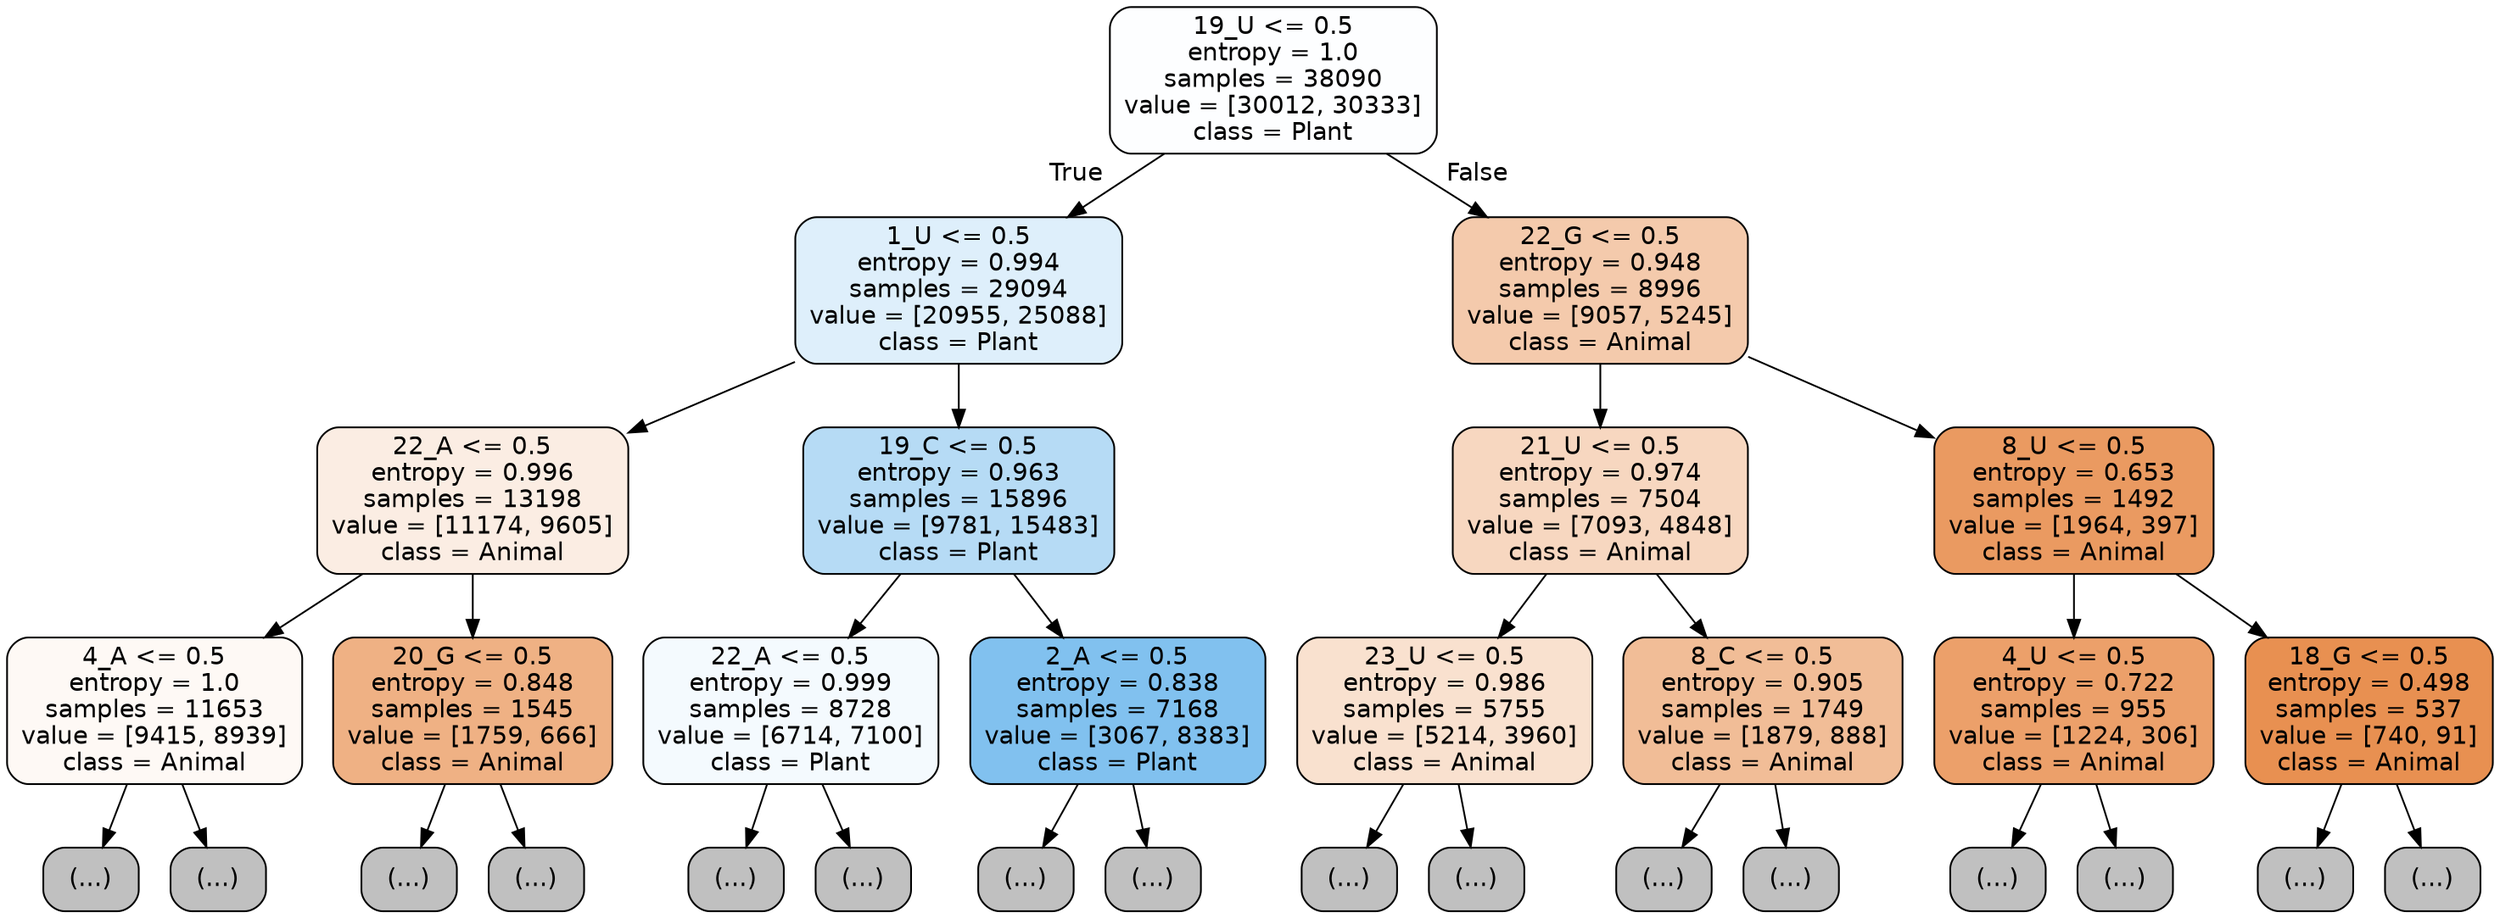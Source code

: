 digraph Tree {
node [shape=box, style="filled, rounded", color="black", fontname="helvetica"] ;
edge [fontname="helvetica"] ;
0 [label="19_U <= 0.5\nentropy = 1.0\nsamples = 38090\nvalue = [30012, 30333]\nclass = Plant", fillcolor="#fdfeff"] ;
1 [label="1_U <= 0.5\nentropy = 0.994\nsamples = 29094\nvalue = [20955, 25088]\nclass = Plant", fillcolor="#deeffb"] ;
0 -> 1 [labeldistance=2.5, labelangle=45, headlabel="True"] ;
2 [label="22_A <= 0.5\nentropy = 0.996\nsamples = 13198\nvalue = [11174, 9605]\nclass = Animal", fillcolor="#fbede3"] ;
1 -> 2 ;
3 [label="4_A <= 0.5\nentropy = 1.0\nsamples = 11653\nvalue = [9415, 8939]\nclass = Animal", fillcolor="#fef9f5"] ;
2 -> 3 ;
4 [label="(...)", fillcolor="#C0C0C0"] ;
3 -> 4 ;
4807 [label="(...)", fillcolor="#C0C0C0"] ;
3 -> 4807 ;
6242 [label="20_G <= 0.5\nentropy = 0.848\nsamples = 1545\nvalue = [1759, 666]\nclass = Animal", fillcolor="#efb184"] ;
2 -> 6242 ;
6243 [label="(...)", fillcolor="#C0C0C0"] ;
6242 -> 6243 ;
6772 [label="(...)", fillcolor="#C0C0C0"] ;
6242 -> 6772 ;
6991 [label="19_C <= 0.5\nentropy = 0.963\nsamples = 15896\nvalue = [9781, 15483]\nclass = Plant", fillcolor="#b6dbf5"] ;
1 -> 6991 ;
6992 [label="22_A <= 0.5\nentropy = 0.999\nsamples = 8728\nvalue = [6714, 7100]\nclass = Plant", fillcolor="#f4fafe"] ;
6991 -> 6992 ;
6993 [label="(...)", fillcolor="#C0C0C0"] ;
6992 -> 6993 ;
10156 [label="(...)", fillcolor="#C0C0C0"] ;
6992 -> 10156 ;
10537 [label="2_A <= 0.5\nentropy = 0.838\nsamples = 7168\nvalue = [3067, 8383]\nclass = Plant", fillcolor="#81c1ef"] ;
6991 -> 10537 ;
10538 [label="(...)", fillcolor="#C0C0C0"] ;
10537 -> 10538 ;
12079 [label="(...)", fillcolor="#C0C0C0"] ;
10537 -> 12079 ;
12454 [label="22_G <= 0.5\nentropy = 0.948\nsamples = 8996\nvalue = [9057, 5245]\nclass = Animal", fillcolor="#f4caac"] ;
0 -> 12454 [labeldistance=2.5, labelangle=-45, headlabel="False"] ;
12455 [label="21_U <= 0.5\nentropy = 0.974\nsamples = 7504\nvalue = [7093, 4848]\nclass = Animal", fillcolor="#f7d7c0"] ;
12454 -> 12455 ;
12456 [label="23_U <= 0.5\nentropy = 0.986\nsamples = 5755\nvalue = [5214, 3960]\nclass = Animal", fillcolor="#f9e1cf"] ;
12455 -> 12456 ;
12457 [label="(...)", fillcolor="#C0C0C0"] ;
12456 -> 12457 ;
15326 [label="(...)", fillcolor="#C0C0C0"] ;
12456 -> 15326 ;
15445 [label="8_C <= 0.5\nentropy = 0.905\nsamples = 1749\nvalue = [1879, 888]\nclass = Animal", fillcolor="#f1bd97"] ;
12455 -> 15445 ;
15446 [label="(...)", fillcolor="#C0C0C0"] ;
15445 -> 15446 ;
16133 [label="(...)", fillcolor="#C0C0C0"] ;
15445 -> 16133 ;
16302 [label="8_U <= 0.5\nentropy = 0.653\nsamples = 1492\nvalue = [1964, 397]\nclass = Animal", fillcolor="#ea9a61"] ;
12454 -> 16302 ;
16303 [label="4_U <= 0.5\nentropy = 0.722\nsamples = 955\nvalue = [1224, 306]\nclass = Animal", fillcolor="#eca06a"] ;
16302 -> 16303 ;
16304 [label="(...)", fillcolor="#C0C0C0"] ;
16303 -> 16304 ;
16565 [label="(...)", fillcolor="#C0C0C0"] ;
16303 -> 16565 ;
16650 [label="18_G <= 0.5\nentropy = 0.498\nsamples = 537\nvalue = [740, 91]\nclass = Animal", fillcolor="#e89051"] ;
16302 -> 16650 ;
16651 [label="(...)", fillcolor="#C0C0C0"] ;
16650 -> 16651 ;
16750 [label="(...)", fillcolor="#C0C0C0"] ;
16650 -> 16750 ;
}